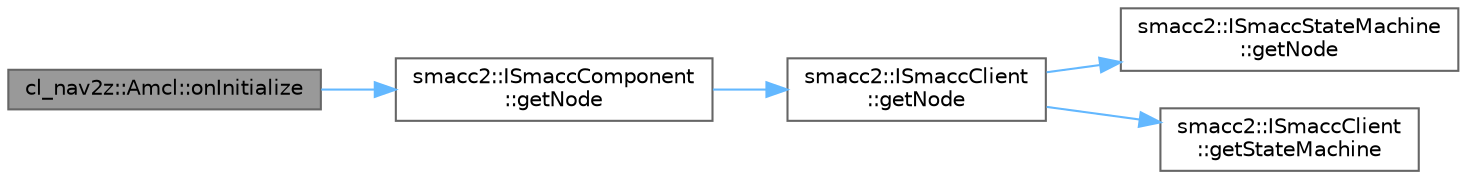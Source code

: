digraph "cl_nav2z::Amcl::onInitialize"
{
 // LATEX_PDF_SIZE
  bgcolor="transparent";
  edge [fontname=Helvetica,fontsize=10,labelfontname=Helvetica,labelfontsize=10];
  node [fontname=Helvetica,fontsize=10,shape=box,height=0.2,width=0.4];
  rankdir="LR";
  Node1 [label="cl_nav2z::Amcl::onInitialize",height=0.2,width=0.4,color="gray40", fillcolor="grey60", style="filled", fontcolor="black",tooltip=" "];
  Node1 -> Node2 [color="steelblue1",style="solid"];
  Node2 [label="smacc2::ISmaccComponent\l::getNode",height=0.2,width=0.4,color="grey40", fillcolor="white", style="filled",URL="$classsmacc2_1_1ISmaccComponent.html#aaac68614687bed658c59f8f15746ab91",tooltip=" "];
  Node2 -> Node3 [color="steelblue1",style="solid"];
  Node3 [label="smacc2::ISmaccClient\l::getNode",height=0.2,width=0.4,color="grey40", fillcolor="white", style="filled",URL="$classsmacc2_1_1ISmaccClient.html#a0d0d53879b63fd45c78aac1c711f8708",tooltip=" "];
  Node3 -> Node4 [color="steelblue1",style="solid"];
  Node4 [label="smacc2::ISmaccStateMachine\l::getNode",height=0.2,width=0.4,color="grey40", fillcolor="white", style="filled",URL="$classsmacc2_1_1ISmaccStateMachine.html#a2cf8b817f7e137fc648e373ae4614a2f",tooltip=" "];
  Node3 -> Node5 [color="steelblue1",style="solid"];
  Node5 [label="smacc2::ISmaccClient\l::getStateMachine",height=0.2,width=0.4,color="grey40", fillcolor="white", style="filled",URL="$classsmacc2_1_1ISmaccClient.html#a0e489e232e516e1fea5f026531e10973",tooltip=" "];
}
